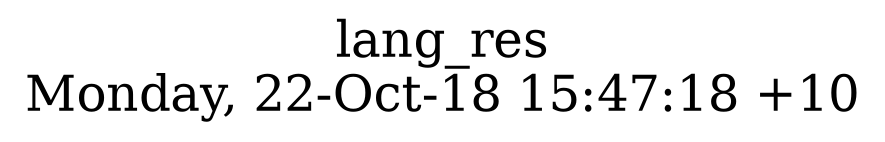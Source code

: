 digraph G {
fontsize="24";
label="lang_res\nMonday, 22-Oct-18 15:47:18 +10";
nojustify=true;
ordering=out;
rankdir=LR;
size="30";
}
